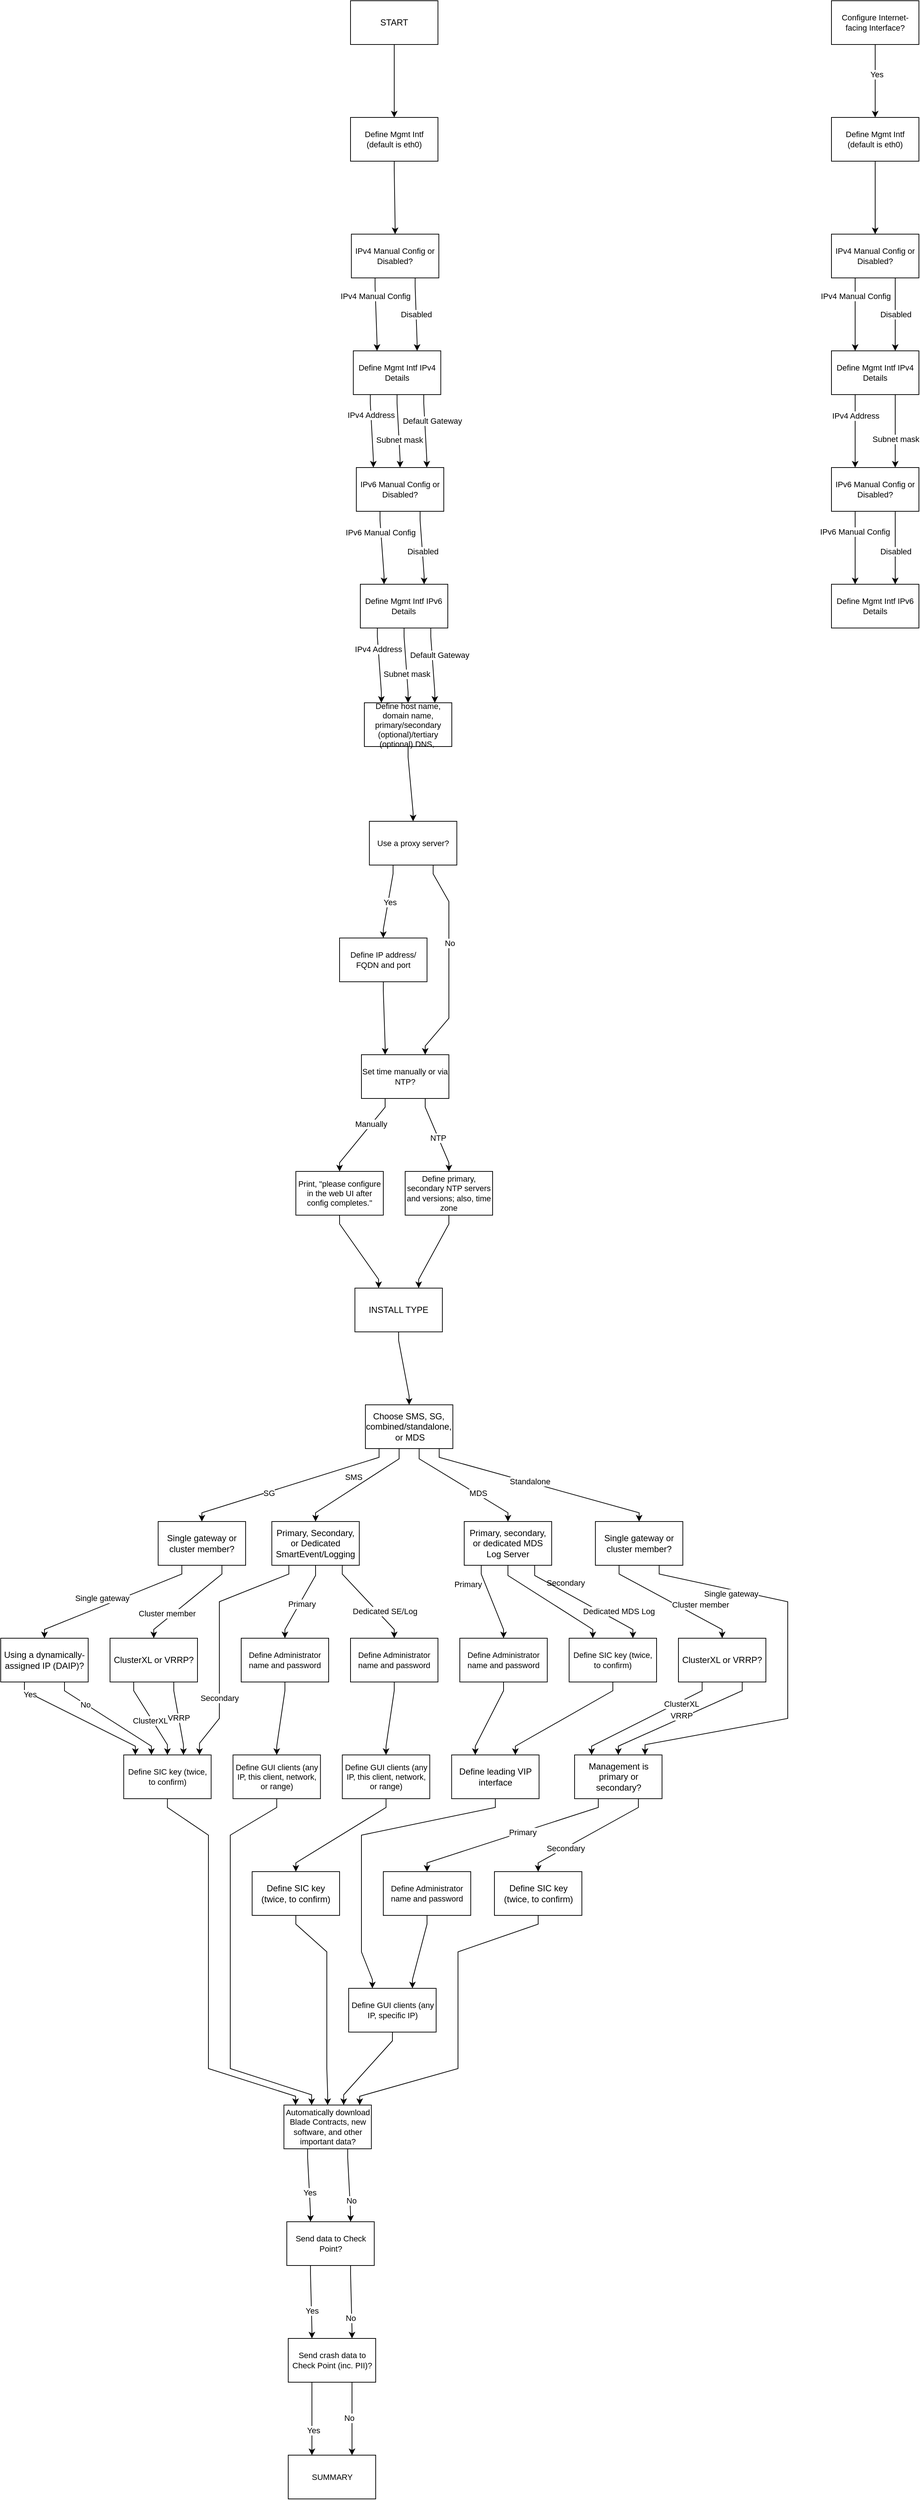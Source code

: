 <mxfile version="20.2.7" type="device"><diagram id="4rkScTgo4w15ULlJdlTE" name="Page-1"><mxGraphModel dx="934" dy="920" grid="1" gridSize="10" guides="1" tooltips="1" connect="1" arrows="1" fold="1" page="0" pageScale="1" pageWidth="850" pageHeight="1100" math="0" shadow="0"><root><mxCell id="0"/><mxCell id="1" parent="0"/><mxCell id="4Ky6DyWh0ycOGfdeMv6c-3" style="edgeStyle=orthogonalEdgeStyle;rounded=0;orthogonalLoop=1;jettySize=auto;html=1;noEdgeStyle=1;orthogonal=1;" edge="1" parent="1" source="4Ky6DyWh0ycOGfdeMv6c-1" target="4Ky6DyWh0ycOGfdeMv6c-2"><mxGeometry relative="1" as="geometry"><Array as="points"><mxPoint x="519.195" y="1997"/><mxPoint x="276.05" y="2073"/></Array></mxGeometry></mxCell><mxCell id="4Ky6DyWh0ycOGfdeMv6c-4" value="SG" style="edgeLabel;html=1;align=center;verticalAlign=middle;resizable=0;points=[];rounded=0;" vertex="1" connectable="0" parent="4Ky6DyWh0ycOGfdeMv6c-3"><mxGeometry x="0.23" y="1" relative="1" as="geometry"><mxPoint as="offset"/></mxGeometry></mxCell><mxCell id="4Ky6DyWh0ycOGfdeMv6c-6" style="edgeStyle=orthogonalEdgeStyle;rounded=0;orthogonalLoop=1;jettySize=auto;html=1;noEdgeStyle=1;orthogonal=1;" edge="1" parent="1" source="4Ky6DyWh0ycOGfdeMv6c-1" target="4Ky6DyWh0ycOGfdeMv6c-5"><mxGeometry relative="1" as="geometry"><Array as="points"><mxPoint x="546.695" y="1999"/><mxPoint x="432.038" y="2073"/></Array></mxGeometry></mxCell><mxCell id="4Ky6DyWh0ycOGfdeMv6c-7" value="SMS" style="edgeLabel;html=1;align=center;verticalAlign=middle;resizable=0;points=[];rounded=0;" vertex="1" connectable="0" parent="4Ky6DyWh0ycOGfdeMv6c-6"><mxGeometry x="0.107" y="-3" relative="1" as="geometry"><mxPoint x="3" y="-14" as="offset"/></mxGeometry></mxCell><mxCell id="4Ky6DyWh0ycOGfdeMv6c-9" style="edgeStyle=orthogonalEdgeStyle;rounded=0;orthogonalLoop=1;jettySize=auto;html=1;noEdgeStyle=1;orthogonal=1;" edge="1" parent="1" source="4Ky6DyWh0ycOGfdeMv6c-1" target="4Ky6DyWh0ycOGfdeMv6c-8"><mxGeometry relative="1" as="geometry"><Array as="points"><mxPoint x="574.195" y="1999"/><mxPoint x="696.05" y="2073"/></Array></mxGeometry></mxCell><mxCell id="4Ky6DyWh0ycOGfdeMv6c-10" value="MDS" style="edgeLabel;html=1;align=center;verticalAlign=middle;resizable=0;points=[];rounded=0;" vertex="1" connectable="0" parent="4Ky6DyWh0ycOGfdeMv6c-9"><mxGeometry x="0.279" y="1" relative="1" as="geometry"><mxPoint y="-1" as="offset"/></mxGeometry></mxCell><mxCell id="4Ky6DyWh0ycOGfdeMv6c-200" value="" style="edgeStyle=orthogonalEdgeStyle;rounded=0;orthogonalLoop=1;jettySize=auto;html=1;fontFamily=Helvetica;fontSize=11;endArrow=classic;endFill=1;startSize=6;endSize=6;noEdgeStyle=1;orthogonal=1;" edge="1" parent="1" source="4Ky6DyWh0ycOGfdeMv6c-1" target="4Ky6DyWh0ycOGfdeMv6c-199"><mxGeometry relative="1" as="geometry"><Array as="points"><mxPoint x="601.695" y="1997"/><mxPoint x="876.05" y="2073"/></Array></mxGeometry></mxCell><mxCell id="4Ky6DyWh0ycOGfdeMv6c-201" value="Standalone" style="edgeLabel;html=1;align=center;verticalAlign=middle;resizable=0;points=[];fontSize=11;fontFamily=Helvetica;" vertex="1" connectable="0" parent="4Ky6DyWh0ycOGfdeMv6c-200"><mxGeometry x="-0.092" y="1" relative="1" as="geometry"><mxPoint as="offset"/></mxGeometry></mxCell><mxCell id="4Ky6DyWh0ycOGfdeMv6c-1" value="Choose SMS, SG, combined/standalone, &amp;nbsp;or MDS" style="rounded=0;whiteSpace=wrap;html=1;" vertex="1" parent="1"><mxGeometry x="500.445" y="1925" width="120" height="60" as="geometry"/></mxCell><mxCell id="4Ky6DyWh0ycOGfdeMv6c-13" value="" style="edgeStyle=orthogonalEdgeStyle;rounded=0;orthogonalLoop=1;jettySize=auto;html=1;orthogonal=1;noEdgeStyle=1;" edge="1" parent="1" source="4Ky6DyWh0ycOGfdeMv6c-2" target="4Ky6DyWh0ycOGfdeMv6c-233"><mxGeometry relative="1" as="geometry"><mxPoint x="30" y="1940" as="targetPoint"/><Array as="points"><mxPoint x="248.55" y="2157"/><mxPoint x="60" y="2233"/></Array></mxGeometry></mxCell><mxCell id="4Ky6DyWh0ycOGfdeMv6c-14" value="Single gateway" style="edgeLabel;html=1;align=center;verticalAlign=middle;resizable=0;points=[];rounded=0;" vertex="1" connectable="0" parent="4Ky6DyWh0ycOGfdeMv6c-13"><mxGeometry x="0.307" y="3" relative="1" as="geometry"><mxPoint x="16" y="-21" as="offset"/></mxGeometry></mxCell><mxCell id="4Ky6DyWh0ycOGfdeMv6c-16" value="" style="edgeStyle=orthogonalEdgeStyle;rounded=0;orthogonalLoop=1;jettySize=auto;html=1;noEdgeStyle=1;orthogonal=1;" edge="1" parent="1" source="4Ky6DyWh0ycOGfdeMv6c-2" target="4Ky6DyWh0ycOGfdeMv6c-15"><mxGeometry relative="1" as="geometry"><Array as="points"><mxPoint x="303.55" y="2157"/><mxPoint x="210" y="2233"/></Array></mxGeometry></mxCell><mxCell id="4Ky6DyWh0ycOGfdeMv6c-17" value="Cluster member" style="edgeLabel;html=1;align=center;verticalAlign=middle;resizable=0;points=[];rounded=0;" vertex="1" connectable="0" parent="4Ky6DyWh0ycOGfdeMv6c-16"><mxGeometry x="0.518" relative="1" as="geometry"><mxPoint y="-8" as="offset"/></mxGeometry></mxCell><mxCell id="4Ky6DyWh0ycOGfdeMv6c-2" value="Single gateway or cluster member?" style="rounded=0;whiteSpace=wrap;html=1;" vertex="1" parent="1"><mxGeometry x="216.05" y="2085" width="120" height="60" as="geometry"/></mxCell><mxCell id="4Ky6DyWh0ycOGfdeMv6c-38" value="" style="edgeStyle=orthogonalEdgeStyle;rounded=0;orthogonalLoop=1;jettySize=auto;html=1;noEdgeStyle=1;orthogonal=1;" edge="1" parent="1" source="4Ky6DyWh0ycOGfdeMv6c-5" target="4Ky6DyWh0ycOGfdeMv6c-82"><mxGeometry relative="1" as="geometry"><mxPoint x="1245.048" y="330" as="targetPoint"/><Array as="points"><mxPoint x="432.038" y="2159"/><mxPoint x="390" y="2233"/></Array></mxGeometry></mxCell><mxCell id="4Ky6DyWh0ycOGfdeMv6c-39" value="Primary" style="edgeLabel;html=1;align=center;verticalAlign=middle;resizable=0;points=[];rounded=0;" vertex="1" connectable="0" parent="4Ky6DyWh0ycOGfdeMv6c-38"><mxGeometry x="0.025" y="2" relative="1" as="geometry"><mxPoint as="offset"/></mxGeometry></mxCell><mxCell id="4Ky6DyWh0ycOGfdeMv6c-41" value="" style="edgeStyle=orthogonalEdgeStyle;rounded=0;orthogonalLoop=1;jettySize=auto;html=1;noEdgeStyle=1;orthogonal=1;" edge="1" parent="1" source="4Ky6DyWh0ycOGfdeMv6c-5" target="4Ky6DyWh0ycOGfdeMv6c-78"><mxGeometry relative="1" as="geometry"><mxPoint x="360" y="2245" as="targetPoint"/><Array as="points"><mxPoint x="395.371" y="2157"/><mxPoint x="300" y="2195"/><mxPoint x="300" y="2355"/><mxPoint x="272.75" y="2389"/></Array></mxGeometry></mxCell><mxCell id="4Ky6DyWh0ycOGfdeMv6c-42" value="Secondary" style="edgeLabel;html=1;align=center;verticalAlign=middle;resizable=0;points=[];rounded=0;" vertex="1" connectable="0" parent="4Ky6DyWh0ycOGfdeMv6c-41"><mxGeometry x="0.539" relative="1" as="geometry"><mxPoint y="-11" as="offset"/></mxGeometry></mxCell><mxCell id="4Ky6DyWh0ycOGfdeMv6c-59" value="" style="edgeStyle=orthogonalEdgeStyle;rounded=0;orthogonalLoop=1;jettySize=auto;html=1;fontSize=11;endArrow=classic;endFill=1;startSize=6;endSize=6;noEdgeStyle=1;orthogonal=1;" edge="1" parent="1" source="4Ky6DyWh0ycOGfdeMv6c-5" target="4Ky6DyWh0ycOGfdeMv6c-238"><mxGeometry relative="1" as="geometry"><mxPoint x="420" y="2245" as="targetPoint"/><Array as="points"><mxPoint x="468.704" y="2157"/><mxPoint x="540" y="2233"/></Array></mxGeometry></mxCell><mxCell id="4Ky6DyWh0ycOGfdeMv6c-60" value="Dedicated SE/Log" style="edgeLabel;html=1;align=center;verticalAlign=middle;resizable=0;points=[];fontSize=11;" vertex="1" connectable="0" parent="4Ky6DyWh0ycOGfdeMv6c-59"><mxGeometry x="0.211" y="1" relative="1" as="geometry"><mxPoint x="13" y="4" as="offset"/></mxGeometry></mxCell><mxCell id="4Ky6DyWh0ycOGfdeMv6c-5" value="Primary, Secondary, or Dedicated SmartEvent/Logging" style="rounded=0;whiteSpace=wrap;html=1;" vertex="1" parent="1"><mxGeometry x="372.038" y="2085" width="120" height="60" as="geometry"/></mxCell><mxCell id="4Ky6DyWh0ycOGfdeMv6c-44" value="" style="edgeStyle=orthogonalEdgeStyle;orthogonalLoop=1;jettySize=auto;html=1;fontSize=12;endArrow=classic;startSize=6;endSize=6;endFill=1;rounded=0;noEdgeStyle=1;orthogonal=1;" edge="1" parent="1" source="4Ky6DyWh0ycOGfdeMv6c-8" target="4Ky6DyWh0ycOGfdeMv6c-197"><mxGeometry relative="1" as="geometry"><mxPoint x="1853.048" y="330" as="targetPoint"/><Array as="points"><mxPoint x="659.383" y="2157"/><mxPoint x="690" y="2233"/></Array></mxGeometry></mxCell><mxCell id="4Ky6DyWh0ycOGfdeMv6c-45" value="&lt;font style=&quot;font-size: 11px;&quot;&gt;Primary&lt;/font&gt;" style="edgeLabel;html=1;align=center;verticalAlign=middle;resizable=0;points=[];fontSize=16;" vertex="1" connectable="0" parent="4Ky6DyWh0ycOGfdeMv6c-44"><mxGeometry x="-0.1" y="-2" relative="1" as="geometry"><mxPoint x="-30" y="-22" as="offset"/></mxGeometry></mxCell><mxCell id="4Ky6DyWh0ycOGfdeMv6c-47" value="" style="edgeStyle=orthogonalEdgeStyle;rounded=0;orthogonalLoop=1;jettySize=auto;html=1;fontSize=11;endArrow=classic;endFill=1;startSize=6;endSize=6;noEdgeStyle=1;orthogonal=1;" edge="1" parent="1" source="4Ky6DyWh0ycOGfdeMv6c-8" target="4Ky6DyWh0ycOGfdeMv6c-195"><mxGeometry relative="1" as="geometry"><mxPoint x="2013" y="330" as="targetPoint"/><Array as="points"><mxPoint x="696.05" y="2159"/><mxPoint x="812.5" y="2233"/></Array></mxGeometry></mxCell><mxCell id="4Ky6DyWh0ycOGfdeMv6c-48" value="Secondary" style="edgeLabel;html=1;align=center;verticalAlign=middle;resizable=0;points=[];fontSize=11;" vertex="1" connectable="0" parent="4Ky6DyWh0ycOGfdeMv6c-47"><mxGeometry x="0.411" y="1" relative="1" as="geometry"><mxPoint x="-8" y="-44" as="offset"/></mxGeometry></mxCell><mxCell id="4Ky6DyWh0ycOGfdeMv6c-70" value="" style="edgeStyle=orthogonalEdgeStyle;rounded=0;orthogonalLoop=1;jettySize=auto;html=1;fontSize=11;endArrow=classic;endFill=1;startSize=6;endSize=6;noEdgeStyle=1;orthogonal=1;" edge="1" parent="1" source="4Ky6DyWh0ycOGfdeMv6c-8" target="4Ky6DyWh0ycOGfdeMv6c-195"><mxGeometry relative="1" as="geometry"><Array as="points"><mxPoint x="732.717" y="2159"/><mxPoint x="867.5" y="2233"/></Array></mxGeometry></mxCell><mxCell id="4Ky6DyWh0ycOGfdeMv6c-71" value="Dedicated MDS Log" style="edgeLabel;html=1;align=center;verticalAlign=middle;resizable=0;points=[];fontSize=11;" vertex="1" connectable="0" parent="4Ky6DyWh0ycOGfdeMv6c-70"><mxGeometry x="0.534" relative="1" as="geometry"><mxPoint x="6" y="-11" as="offset"/></mxGeometry></mxCell><mxCell id="4Ky6DyWh0ycOGfdeMv6c-8" value="Primary, secondary, or dedicated MDS Log Server" style="rounded=0;whiteSpace=wrap;html=1;" vertex="1" parent="1"><mxGeometry x="636.05" y="2085" width="120" height="60" as="geometry"/></mxCell><mxCell id="4Ky6DyWh0ycOGfdeMv6c-30" value="" style="edgeStyle=orthogonalEdgeStyle;rounded=0;orthogonalLoop=1;jettySize=auto;html=1;orthogonal=1;noEdgeStyle=1;" edge="1" parent="1" source="4Ky6DyWh0ycOGfdeMv6c-15" target="4Ky6DyWh0ycOGfdeMv6c-78"><mxGeometry relative="1" as="geometry"><mxPoint x="157.5" y="2405" as="targetPoint"/><Array as="points"><mxPoint x="182.5" y="2317"/><mxPoint x="228.75" y="2391"/></Array></mxGeometry></mxCell><mxCell id="4Ky6DyWh0ycOGfdeMv6c-31" value="ClusterXL" style="edgeLabel;html=1;align=center;verticalAlign=middle;resizable=0;points=[];rounded=0;" vertex="1" connectable="0" parent="4Ky6DyWh0ycOGfdeMv6c-30"><mxGeometry x="0.027" y="-3" relative="1" as="geometry"><mxPoint as="offset"/></mxGeometry></mxCell><mxCell id="4Ky6DyWh0ycOGfdeMv6c-32" style="edgeStyle=orthogonalEdgeStyle;rounded=0;orthogonalLoop=1;jettySize=auto;html=1;orthogonal=1;noEdgeStyle=1;" edge="1" parent="1" source="4Ky6DyWh0ycOGfdeMv6c-15" target="4Ky6DyWh0ycOGfdeMv6c-78"><mxGeometry relative="1" as="geometry"><mxPoint x="212.5" y="2405" as="targetPoint"/><Array as="points"><mxPoint x="237.5" y="2317"/><mxPoint x="250.75" y="2391"/></Array></mxGeometry></mxCell><mxCell id="4Ky6DyWh0ycOGfdeMv6c-36" value="VRRP" style="edgeLabel;html=1;align=center;verticalAlign=middle;resizable=0;points=[];rounded=0;" vertex="1" connectable="0" parent="4Ky6DyWh0ycOGfdeMv6c-32"><mxGeometry x="-0.022" relative="1" as="geometry"><mxPoint as="offset"/></mxGeometry></mxCell><mxCell id="4Ky6DyWh0ycOGfdeMv6c-15" value="ClusterXL or VRRP?" style="whiteSpace=wrap;html=1;rounded=0;" vertex="1" parent="1"><mxGeometry x="150" y="2245" width="120" height="60" as="geometry"/></mxCell><mxCell id="4Ky6DyWh0ycOGfdeMv6c-107" style="edgeStyle=orthogonalEdgeStyle;rounded=0;orthogonalLoop=1;jettySize=auto;html=1;fontFamily=Helvetica;fontSize=11;endArrow=classic;endFill=1;startSize=6;endSize=6;noEdgeStyle=1;orthogonal=1;" edge="1" parent="1" source="4Ky6DyWh0ycOGfdeMv6c-26" target="4Ky6DyWh0ycOGfdeMv6c-106"><mxGeometry relative="1" as="geometry"><Array as="points"><mxPoint x="540" y="72"/><mxPoint x="540" y="148"/></Array></mxGeometry></mxCell><mxCell id="4Ky6DyWh0ycOGfdeMv6c-26" value="START" style="rounded=0;whiteSpace=wrap;html=1;" vertex="1" parent="1"><mxGeometry x="480" width="120" height="60" as="geometry"/></mxCell><mxCell id="4Ky6DyWh0ycOGfdeMv6c-102" style="edgeStyle=orthogonalEdgeStyle;rounded=0;orthogonalLoop=1;jettySize=auto;html=1;fontFamily=Helvetica;fontSize=11;endArrow=classic;endFill=1;startSize=6;endSize=6;noEdgeStyle=1;orthogonal=1;" edge="1" parent="1" source="4Ky6DyWh0ycOGfdeMv6c-78" target="4Ky6DyWh0ycOGfdeMv6c-99"><mxGeometry relative="1" as="geometry"><Array as="points"><mxPoint x="228.75" y="2477"/><mxPoint x="285" y="2515"/><mxPoint x="285" y="2675"/><mxPoint x="285" y="2675"/><mxPoint x="285" y="2835"/><mxPoint x="404.627" y="2873"/></Array></mxGeometry></mxCell><mxCell id="4Ky6DyWh0ycOGfdeMv6c-78" value="Define SIC key (twice, to confirm)" style="rounded=0;whiteSpace=wrap;html=1;fontSize=11;" vertex="1" parent="1"><mxGeometry x="168.75" y="2405" width="120" height="60" as="geometry"/></mxCell><mxCell id="4Ky6DyWh0ycOGfdeMv6c-86" value="" style="edgeStyle=orthogonalEdgeStyle;rounded=0;orthogonalLoop=1;jettySize=auto;html=1;fontSize=11;endArrow=classic;endFill=1;startSize=6;endSize=6;noEdgeStyle=1;orthogonal=1;" edge="1" parent="1" source="4Ky6DyWh0ycOGfdeMv6c-82" target="4Ky6DyWh0ycOGfdeMv6c-85"><mxGeometry relative="1" as="geometry"><Array as="points"><mxPoint x="390" y="2317"/><mxPoint x="378.75" y="2393"/></Array></mxGeometry></mxCell><mxCell id="4Ky6DyWh0ycOGfdeMv6c-82" value="Define Administrator name and password" style="whiteSpace=wrap;html=1;fontSize=11;rounded=0;" vertex="1" parent="1"><mxGeometry x="330" y="2245" width="120" height="60" as="geometry"/></mxCell><mxCell id="4Ky6DyWh0ycOGfdeMv6c-100" style="edgeStyle=orthogonalEdgeStyle;rounded=0;orthogonalLoop=1;jettySize=auto;html=1;fontFamily=Helvetica;fontSize=11;endArrow=classic;endFill=1;startSize=6;endSize=6;noEdgeStyle=1;orthogonal=1;" edge="1" parent="1" source="4Ky6DyWh0ycOGfdeMv6c-85" target="4Ky6DyWh0ycOGfdeMv6c-99"><mxGeometry relative="1" as="geometry"><Array as="points"><mxPoint x="378.75" y="2477"/><mxPoint x="315" y="2515"/><mxPoint x="315" y="2675"/><mxPoint x="315" y="2675"/><mxPoint x="315" y="2835"/><mxPoint x="426.627" y="2871"/></Array></mxGeometry></mxCell><mxCell id="4Ky6DyWh0ycOGfdeMv6c-85" value="Define GUI clients (any IP, this client, network, or range)" style="whiteSpace=wrap;html=1;fontSize=11;rounded=0;" vertex="1" parent="1"><mxGeometry x="318.75" y="2405" width="120" height="60" as="geometry"/></mxCell><mxCell id="4Ky6DyWh0ycOGfdeMv6c-95" style="edgeStyle=orthogonalEdgeStyle;rounded=0;orthogonalLoop=1;jettySize=auto;html=1;fontSize=11;endArrow=classic;endFill=1;startSize=6;endSize=6;noEdgeStyle=1;orthogonal=1;" edge="1" parent="1" source="4Ky6DyWh0ycOGfdeMv6c-87" target="4Ky6DyWh0ycOGfdeMv6c-94"><mxGeometry relative="1" as="geometry"><Array as="points"><mxPoint x="678.75" y="2477"/><mxPoint x="495" y="2515"/><mxPoint x="495" y="2675"/><mxPoint x="510" y="2713"/></Array></mxGeometry></mxCell><mxCell id="4Ky6DyWh0ycOGfdeMv6c-87" value="Define leading VIP interface" style="whiteSpace=wrap;html=1;rounded=0;" vertex="1" parent="1"><mxGeometry x="618.75" y="2405" width="120" height="60" as="geometry"/></mxCell><mxCell id="4Ky6DyWh0ycOGfdeMv6c-103" style="edgeStyle=orthogonalEdgeStyle;rounded=0;orthogonalLoop=1;jettySize=auto;html=1;fontFamily=Helvetica;fontSize=11;endArrow=classic;endFill=1;startSize=6;endSize=6;noEdgeStyle=1;orthogonal=1;" edge="1" parent="1" source="4Ky6DyWh0ycOGfdeMv6c-94" target="4Ky6DyWh0ycOGfdeMv6c-99"><mxGeometry relative="1" as="geometry"><Array as="points"><mxPoint x="537.5" y="2797"/><mxPoint x="470.627" y="2871"/></Array></mxGeometry></mxCell><mxCell id="4Ky6DyWh0ycOGfdeMv6c-94" value="Define GUI clients (any IP, specific IP)" style="whiteSpace=wrap;html=1;fontSize=11;rounded=0;" vertex="1" parent="1"><mxGeometry x="477.5" y="2725" width="120" height="60" as="geometry"/></mxCell><mxCell id="4Ky6DyWh0ycOGfdeMv6c-98" value="" style="edgeStyle=orthogonalEdgeStyle;rounded=0;orthogonalLoop=1;jettySize=auto;html=1;fontSize=11;endArrow=classic;endFill=1;startSize=6;endSize=6;noEdgeStyle=1;orthogonal=1;" edge="1" parent="1" source="4Ky6DyWh0ycOGfdeMv6c-96" target="4Ky6DyWh0ycOGfdeMv6c-97"><mxGeometry relative="1" as="geometry"><Array as="points"><mxPoint x="425.076" y="3117"/><mxPoint x="427.05" y="3193"/></Array></mxGeometry></mxCell><mxCell id="4Ky6DyWh0ycOGfdeMv6c-229" value="Yes" style="edgeLabel;html=1;align=center;verticalAlign=middle;resizable=0;points=[];fontSize=11;fontFamily=Helvetica;" vertex="1" connectable="0" parent="4Ky6DyWh0ycOGfdeMv6c-98"><mxGeometry x="0.226" relative="1" as="geometry"><mxPoint as="offset"/></mxGeometry></mxCell><mxCell id="4Ky6DyWh0ycOGfdeMv6c-227" style="edgeStyle=orthogonalEdgeStyle;rounded=0;orthogonalLoop=1;jettySize=auto;html=1;fontFamily=Helvetica;fontSize=11;endArrow=classic;endFill=1;startSize=6;endSize=6;noEdgeStyle=1;orthogonal=1;" edge="1" parent="1" source="4Ky6DyWh0ycOGfdeMv6c-96" target="4Ky6DyWh0ycOGfdeMv6c-97"><mxGeometry relative="1" as="geometry"><Array as="points"><mxPoint x="480.076" y="3117"/><mxPoint x="482.05" y="3193"/></Array></mxGeometry></mxCell><mxCell id="4Ky6DyWh0ycOGfdeMv6c-228" value="No" style="edgeLabel;html=1;align=center;verticalAlign=middle;resizable=0;points=[];fontSize=11;fontFamily=Helvetica;" vertex="1" connectable="0" parent="4Ky6DyWh0ycOGfdeMv6c-227"><mxGeometry x="0.444" y="-2" relative="1" as="geometry"><mxPoint as="offset"/></mxGeometry></mxCell><mxCell id="4Ky6DyWh0ycOGfdeMv6c-96" value="Send data to Check Point?" style="rounded=0;whiteSpace=wrap;html=1;fontSize=11;" vertex="1" parent="1"><mxGeometry x="392.576" y="3045" width="120" height="60" as="geometry"/></mxCell><mxCell id="4Ky6DyWh0ycOGfdeMv6c-105" value="" style="edgeStyle=orthogonalEdgeStyle;rounded=0;orthogonalLoop=1;jettySize=auto;html=1;fontFamily=Helvetica;fontSize=11;endArrow=classic;endFill=1;startSize=6;endSize=6;noEdgeStyle=1;orthogonal=1;" edge="1" parent="1" source="4Ky6DyWh0ycOGfdeMv6c-97" target="4Ky6DyWh0ycOGfdeMv6c-104"><mxGeometry relative="1" as="geometry"><Array as="points"><mxPoint x="427.05" y="3277"/><mxPoint x="427.05" y="3353"/></Array></mxGeometry></mxCell><mxCell id="4Ky6DyWh0ycOGfdeMv6c-230" value="Yes" style="edgeLabel;html=1;align=center;verticalAlign=middle;resizable=0;points=[];fontSize=11;fontFamily=Helvetica;" vertex="1" connectable="0" parent="4Ky6DyWh0ycOGfdeMv6c-105"><mxGeometry x="0.317" y="2" relative="1" as="geometry"><mxPoint as="offset"/></mxGeometry></mxCell><mxCell id="4Ky6DyWh0ycOGfdeMv6c-231" style="edgeStyle=orthogonalEdgeStyle;rounded=0;orthogonalLoop=1;jettySize=auto;html=1;fontFamily=Helvetica;fontSize=11;endArrow=classic;endFill=1;startSize=6;endSize=6;noEdgeStyle=1;orthogonal=1;" edge="1" parent="1" source="4Ky6DyWh0ycOGfdeMv6c-97" target="4Ky6DyWh0ycOGfdeMv6c-104"><mxGeometry relative="1" as="geometry"><Array as="points"><mxPoint x="482.05" y="3277"/><mxPoint x="482.05" y="3353"/></Array></mxGeometry></mxCell><mxCell id="4Ky6DyWh0ycOGfdeMv6c-232" value="No" style="edgeLabel;html=1;align=center;verticalAlign=middle;resizable=0;points=[];fontSize=11;fontFamily=Helvetica;" vertex="1" connectable="0" parent="4Ky6DyWh0ycOGfdeMv6c-231"><mxGeometry x="-0.026" y="-4" relative="1" as="geometry"><mxPoint as="offset"/></mxGeometry></mxCell><mxCell id="4Ky6DyWh0ycOGfdeMv6c-97" value="Send crash data to Check Point (inc. PII)?" style="rounded=0;whiteSpace=wrap;html=1;fontSize=11;" vertex="1" parent="1"><mxGeometry x="394.55" y="3205" width="120" height="60" as="geometry"/></mxCell><mxCell id="4Ky6DyWh0ycOGfdeMv6c-101" style="edgeStyle=orthogonalEdgeStyle;rounded=0;orthogonalLoop=1;jettySize=auto;html=1;fontFamily=Helvetica;fontSize=11;endArrow=classic;endFill=1;startSize=6;endSize=6;noEdgeStyle=1;orthogonal=1;" edge="1" parent="1" source="4Ky6DyWh0ycOGfdeMv6c-99" target="4Ky6DyWh0ycOGfdeMv6c-96"><mxGeometry relative="1" as="geometry"><Array as="points"><mxPoint x="421.127" y="2957"/><mxPoint x="425.076" y="3033"/></Array></mxGeometry></mxCell><mxCell id="4Ky6DyWh0ycOGfdeMv6c-224" value="Yes" style="edgeLabel;html=1;align=center;verticalAlign=middle;resizable=0;points=[];fontSize=11;fontFamily=Helvetica;" vertex="1" connectable="0" parent="4Ky6DyWh0ycOGfdeMv6c-101"><mxGeometry x="0.184" relative="1" as="geometry"><mxPoint as="offset"/></mxGeometry></mxCell><mxCell id="4Ky6DyWh0ycOGfdeMv6c-225" style="edgeStyle=orthogonalEdgeStyle;rounded=0;orthogonalLoop=1;jettySize=auto;html=1;fontFamily=Helvetica;fontSize=11;endArrow=classic;endFill=1;startSize=6;endSize=6;noEdgeStyle=1;orthogonal=1;" edge="1" parent="1" source="4Ky6DyWh0ycOGfdeMv6c-99" target="4Ky6DyWh0ycOGfdeMv6c-96"><mxGeometry relative="1" as="geometry"><Array as="points"><mxPoint x="476.127" y="2957"/><mxPoint x="480.076" y="3033"/></Array></mxGeometry></mxCell><mxCell id="4Ky6DyWh0ycOGfdeMv6c-226" value="No" style="edgeLabel;html=1;align=center;verticalAlign=middle;resizable=0;points=[];fontSize=11;fontFamily=Helvetica;" vertex="1" connectable="0" parent="4Ky6DyWh0ycOGfdeMv6c-225"><mxGeometry x="0.409" y="2" relative="1" as="geometry"><mxPoint as="offset"/></mxGeometry></mxCell><mxCell id="4Ky6DyWh0ycOGfdeMv6c-99" value="&lt;span style=&quot;orphans: 3; text-align: left; widows: 3;&quot;&gt;&lt;font style=&quot;font-size: 11px;&quot;&gt;Automatically download Blade Contracts, new software, and other important data?&lt;/font&gt;&lt;/span&gt;" style="rounded=0;whiteSpace=wrap;html=1;fontSize=11;" vertex="1" parent="1"><mxGeometry x="388.627" y="2885" width="120" height="60" as="geometry"/></mxCell><mxCell id="4Ky6DyWh0ycOGfdeMv6c-104" value="SUMMARY" style="whiteSpace=wrap;html=1;fontSize=11;rounded=0;" vertex="1" parent="1"><mxGeometry x="394.55" y="3365" width="120" height="60" as="geometry"/></mxCell><mxCell id="4Ky6DyWh0ycOGfdeMv6c-109" value="IPv4 Manual Config" style="edgeStyle=orthogonalEdgeStyle;rounded=0;orthogonalLoop=1;jettySize=auto;html=1;fontFamily=Helvetica;fontSize=11;endArrow=classic;endFill=1;startSize=6;endSize=6;noEdgeStyle=1;orthogonal=1;" edge="1" parent="1" source="4Ky6DyWh0ycOGfdeMv6c-118" target="4Ky6DyWh0ycOGfdeMv6c-108"><mxGeometry x="-0.5" relative="1" as="geometry"><mxPoint x="1330" y="-1130" as="targetPoint"/><Array as="points"><mxPoint x="513.698" y="392"/><mxPoint x="516.363" y="468"/></Array><mxPoint as="offset"/></mxGeometry></mxCell><mxCell id="4Ky6DyWh0ycOGfdeMv6c-110" value="Disabled" style="edgeStyle=orthogonalEdgeStyle;rounded=0;orthogonalLoop=1;jettySize=auto;html=1;fontFamily=Helvetica;fontSize=11;endArrow=classic;endFill=1;startSize=6;endSize=6;noEdgeStyle=1;orthogonal=1;" edge="1" parent="1" source="4Ky6DyWh0ycOGfdeMv6c-118" target="4Ky6DyWh0ycOGfdeMv6c-108"><mxGeometry relative="1" as="geometry"><mxPoint x="1570" y="-1190" as="targetPoint"/><Array as="points"><mxPoint x="568.698" y="392"/><mxPoint x="571.363" y="468"/></Array></mxGeometry></mxCell><mxCell id="4Ky6DyWh0ycOGfdeMv6c-119" style="edgeStyle=orthogonalEdgeStyle;rounded=0;orthogonalLoop=1;jettySize=auto;html=1;fontFamily=Helvetica;fontSize=11;endArrow=classic;endFill=1;startSize=6;endSize=6;noEdgeStyle=1;orthogonal=1;" edge="1" parent="1" source="4Ky6DyWh0ycOGfdeMv6c-106" target="4Ky6DyWh0ycOGfdeMv6c-118"><mxGeometry relative="1" as="geometry"><Array as="points"><mxPoint x="540" y="232"/><mxPoint x="541.198" y="308"/></Array></mxGeometry></mxCell><mxCell id="4Ky6DyWh0ycOGfdeMv6c-106" value="Define Mgmt Intf (default is eth0)" style="rounded=0;whiteSpace=wrap;html=1;fontFamily=Helvetica;fontSize=11;" vertex="1" parent="1"><mxGeometry x="480" y="160" width="120" height="60" as="geometry"/></mxCell><mxCell id="4Ky6DyWh0ycOGfdeMv6c-113" value="IPv4 Address" style="edgeStyle=orthogonalEdgeStyle;rounded=0;orthogonalLoop=1;jettySize=auto;html=1;fontFamily=Helvetica;fontSize=11;endArrow=classic;endFill=1;startSize=6;endSize=6;noEdgeStyle=1;orthogonal=1;" edge="1" parent="1" source="4Ky6DyWh0ycOGfdeMv6c-108" target="4Ky6DyWh0ycOGfdeMv6c-112"><mxGeometry x="-0.429" relative="1" as="geometry"><Array as="points"><mxPoint x="507.196" y="552"/><mxPoint x="511.319" y="628"/></Array><mxPoint as="offset"/></mxGeometry></mxCell><mxCell id="4Ky6DyWh0ycOGfdeMv6c-114" style="edgeStyle=orthogonalEdgeStyle;rounded=0;orthogonalLoop=1;jettySize=auto;html=1;fontFamily=Helvetica;fontSize=11;endArrow=classic;endFill=1;startSize=6;endSize=6;noEdgeStyle=1;orthogonal=1;" edge="1" parent="1" source="4Ky6DyWh0ycOGfdeMv6c-108" target="4Ky6DyWh0ycOGfdeMv6c-112"><mxGeometry relative="1" as="geometry"><Array as="points"><mxPoint x="543.863" y="552"/><mxPoint x="547.986" y="628"/></Array></mxGeometry></mxCell><mxCell id="4Ky6DyWh0ycOGfdeMv6c-115" value="Subnet mask" style="edgeLabel;html=1;align=center;verticalAlign=middle;resizable=0;points=[];fontSize=11;fontFamily=Helvetica;" vertex="1" connectable="0" parent="4Ky6DyWh0ycOGfdeMv6c-114"><mxGeometry x="0.224" relative="1" as="geometry"><mxPoint as="offset"/></mxGeometry></mxCell><mxCell id="4Ky6DyWh0ycOGfdeMv6c-116" style="edgeStyle=orthogonalEdgeStyle;rounded=0;orthogonalLoop=1;jettySize=auto;html=1;fontFamily=Helvetica;fontSize=11;endArrow=classic;endFill=1;startSize=6;endSize=6;noEdgeStyle=1;orthogonal=1;" edge="1" parent="1" source="4Ky6DyWh0ycOGfdeMv6c-108" target="4Ky6DyWh0ycOGfdeMv6c-112"><mxGeometry relative="1" as="geometry"><Array as="points"><mxPoint x="580.53" y="552"/><mxPoint x="584.653" y="628"/></Array></mxGeometry></mxCell><mxCell id="4Ky6DyWh0ycOGfdeMv6c-117" value="Default Gateway" style="edgeLabel;html=1;align=center;verticalAlign=middle;resizable=0;points=[];fontSize=11;fontFamily=Helvetica;" vertex="1" connectable="0" parent="4Ky6DyWh0ycOGfdeMv6c-116"><mxGeometry x="-0.284" y="-1" relative="1" as="geometry"><mxPoint x="11" as="offset"/></mxGeometry></mxCell><mxCell id="4Ky6DyWh0ycOGfdeMv6c-108" value="Define Mgmt Intf IPv4 Details" style="rounded=0;whiteSpace=wrap;html=1;fontFamily=Helvetica;fontSize=11;" vertex="1" parent="1"><mxGeometry x="483.863" y="480" width="120" height="60" as="geometry"/></mxCell><mxCell id="4Ky6DyWh0ycOGfdeMv6c-121" style="edgeStyle=orthogonalEdgeStyle;rounded=0;orthogonalLoop=1;jettySize=auto;html=1;fontFamily=Helvetica;fontSize=11;endArrow=classic;endFill=1;startSize=6;endSize=6;noEdgeStyle=1;orthogonal=1;" edge="1" parent="1" source="4Ky6DyWh0ycOGfdeMv6c-112" target="4Ky6DyWh0ycOGfdeMv6c-120"><mxGeometry relative="1" as="geometry"><Array as="points"><mxPoint x="520.486" y="712"/><mxPoint x="525.995" y="788"/></Array></mxGeometry></mxCell><mxCell id="4Ky6DyWh0ycOGfdeMv6c-124" value="IPv6 Manual Config" style="edgeLabel;html=1;align=center;verticalAlign=middle;resizable=0;points=[];fontSize=11;fontFamily=Helvetica;" vertex="1" connectable="0" parent="4Ky6DyWh0ycOGfdeMv6c-121"><mxGeometry x="-0.435" y="-1" relative="1" as="geometry"><mxPoint as="offset"/></mxGeometry></mxCell><mxCell id="4Ky6DyWh0ycOGfdeMv6c-122" style="edgeStyle=orthogonalEdgeStyle;rounded=0;orthogonalLoop=1;jettySize=auto;html=1;fontFamily=Helvetica;fontSize=11;endArrow=classic;endFill=1;startSize=6;endSize=6;noEdgeStyle=1;orthogonal=1;" edge="1" parent="1" source="4Ky6DyWh0ycOGfdeMv6c-112" target="4Ky6DyWh0ycOGfdeMv6c-120"><mxGeometry relative="1" as="geometry"><Array as="points"><mxPoint x="575.486" y="712"/><mxPoint x="580.995" y="788"/></Array></mxGeometry></mxCell><mxCell id="4Ky6DyWh0ycOGfdeMv6c-123" value="Disabled" style="edgeLabel;html=1;align=center;verticalAlign=middle;resizable=0;points=[];fontSize=11;fontFamily=Helvetica;" vertex="1" connectable="0" parent="4Ky6DyWh0ycOGfdeMv6c-122"><mxGeometry x="0.101" relative="1" as="geometry"><mxPoint as="offset"/></mxGeometry></mxCell><mxCell id="4Ky6DyWh0ycOGfdeMv6c-112" value="IPv6 Manual Config or Disabled?" style="rounded=0;whiteSpace=wrap;html=1;fontFamily=Helvetica;fontSize=11;" vertex="1" parent="1"><mxGeometry x="487.986" y="640" width="120" height="60" as="geometry"/></mxCell><mxCell id="4Ky6DyWh0ycOGfdeMv6c-118" value="IPv4 Manual Config or Disabled?" style="rounded=0;whiteSpace=wrap;html=1;fontFamily=Helvetica;fontSize=11;" vertex="1" parent="1"><mxGeometry x="481.198" y="320" width="120" height="60" as="geometry"/></mxCell><mxCell id="4Ky6DyWh0ycOGfdeMv6c-120" value="Define Mgmt Intf IPv6 Details" style="rounded=0;whiteSpace=wrap;html=1;fontFamily=Helvetica;fontSize=11;" vertex="1" parent="1"><mxGeometry x="493.495" y="800" width="120" height="60" as="geometry"/></mxCell><mxCell id="4Ky6DyWh0ycOGfdeMv6c-157" value="" style="edgeStyle=orthogonalEdgeStyle;rounded=0;orthogonalLoop=1;jettySize=auto;html=1;fontFamily=Helvetica;fontSize=11;endArrow=classic;endFill=1;startSize=6;endSize=6;noEdgeStyle=1;orthogonal=1;" edge="1" parent="1" source="4Ky6DyWh0ycOGfdeMv6c-130" target="4Ky6DyWh0ycOGfdeMv6c-156"><mxGeometry relative="1" as="geometry"><Array as="points"><mxPoint x="559.003" y="1037"/><mxPoint x="565.897" y="1113"/></Array></mxGeometry></mxCell><mxCell id="4Ky6DyWh0ycOGfdeMv6c-130" value="Define host name, domain name, primary/secondary (optional)/tertiary (optional) DNS,&amp;nbsp;" style="whiteSpace=wrap;html=1;fontSize=11;rounded=0;" vertex="1" parent="1"><mxGeometry x="499.003" y="962.5" width="120" height="60" as="geometry"/></mxCell><mxCell id="4Ky6DyWh0ycOGfdeMv6c-150" value="IPv4 Address" style="edgeStyle=orthogonalEdgeStyle;rounded=0;orthogonalLoop=1;jettySize=auto;html=1;fontFamily=Helvetica;fontSize=11;endArrow=classic;endFill=1;startSize=6;endSize=6;noEdgeStyle=1;orthogonal=1;" edge="1" parent="1" source="4Ky6DyWh0ycOGfdeMv6c-120" target="4Ky6DyWh0ycOGfdeMv6c-130"><mxGeometry x="-0.429" relative="1" as="geometry"><mxPoint x="1423.63" y="-730" as="sourcePoint"/><mxPoint x="424.23" y="960" as="targetPoint"/><Array as="points"><mxPoint x="516.828" y="872"/><mxPoint x="522.337" y="948"/></Array><mxPoint as="offset"/></mxGeometry></mxCell><mxCell id="4Ky6DyWh0ycOGfdeMv6c-151" style="edgeStyle=orthogonalEdgeStyle;rounded=0;orthogonalLoop=1;jettySize=auto;html=1;fontFamily=Helvetica;fontSize=11;endArrow=classic;endFill=1;startSize=6;endSize=6;noEdgeStyle=1;orthogonal=1;" edge="1" parent="1" source="4Ky6DyWh0ycOGfdeMv6c-120" target="4Ky6DyWh0ycOGfdeMv6c-130"><mxGeometry relative="1" as="geometry"><mxPoint x="1472.63" y="-730" as="sourcePoint"/><mxPoint x="460.897" y="960" as="targetPoint"/><Array as="points"><mxPoint x="553.495" y="872"/><mxPoint x="559.003" y="948"/></Array></mxGeometry></mxCell><mxCell id="4Ky6DyWh0ycOGfdeMv6c-152" value="Subnet mask" style="edgeLabel;html=1;align=center;verticalAlign=middle;resizable=0;points=[];fontSize=11;fontFamily=Helvetica;" vertex="1" connectable="0" parent="4Ky6DyWh0ycOGfdeMv6c-151"><mxGeometry x="0.224" relative="1" as="geometry"><mxPoint as="offset"/></mxGeometry></mxCell><mxCell id="4Ky6DyWh0ycOGfdeMv6c-153" style="edgeStyle=orthogonalEdgeStyle;rounded=0;orthogonalLoop=1;jettySize=auto;html=1;fontFamily=Helvetica;fontSize=11;endArrow=classic;endFill=1;startSize=6;endSize=6;noEdgeStyle=1;orthogonal=1;" edge="1" parent="1" source="4Ky6DyWh0ycOGfdeMv6c-120" target="4Ky6DyWh0ycOGfdeMv6c-130"><mxGeometry relative="1" as="geometry"><mxPoint x="1513.63" y="-730" as="sourcePoint"/><mxPoint x="497.564" y="960" as="targetPoint"/><Array as="points"><mxPoint x="590.161" y="872"/><mxPoint x="595.67" y="948"/></Array></mxGeometry></mxCell><mxCell id="4Ky6DyWh0ycOGfdeMv6c-154" value="Default Gateway" style="edgeLabel;html=1;align=center;verticalAlign=middle;resizable=0;points=[];fontSize=11;fontFamily=Helvetica;" vertex="1" connectable="0" parent="4Ky6DyWh0ycOGfdeMv6c-153"><mxGeometry x="-0.284" y="-1" relative="1" as="geometry"><mxPoint x="11" as="offset"/></mxGeometry></mxCell><mxCell id="4Ky6DyWh0ycOGfdeMv6c-159" value="" style="edgeStyle=orthogonalEdgeStyle;rounded=0;orthogonalLoop=1;jettySize=auto;html=1;fontFamily=Helvetica;fontSize=11;endArrow=classic;endFill=1;startSize=6;endSize=6;noEdgeStyle=1;orthogonal=1;" edge="1" parent="1" source="4Ky6DyWh0ycOGfdeMv6c-156" target="4Ky6DyWh0ycOGfdeMv6c-158"><mxGeometry relative="1" as="geometry"><Array as="points"><mxPoint x="538.397" y="1197"/><mxPoint x="525" y="1273"/></Array></mxGeometry></mxCell><mxCell id="4Ky6DyWh0ycOGfdeMv6c-162" value="Yes" style="edgeLabel;html=1;align=center;verticalAlign=middle;resizable=0;points=[];fontSize=11;fontFamily=Helvetica;" vertex="1" connectable="0" parent="4Ky6DyWh0ycOGfdeMv6c-159"><mxGeometry x="0.002" y="2" relative="1" as="geometry"><mxPoint as="offset"/></mxGeometry></mxCell><mxCell id="4Ky6DyWh0ycOGfdeMv6c-160" style="edgeStyle=orthogonalEdgeStyle;rounded=0;orthogonalLoop=1;jettySize=auto;html=1;fontFamily=Helvetica;fontSize=11;endArrow=classic;endFill=1;startSize=6;endSize=6;noEdgeStyle=1;orthogonal=1;" edge="1" parent="1" source="4Ky6DyWh0ycOGfdeMv6c-156" target="4Ky6DyWh0ycOGfdeMv6c-186"><mxGeometry relative="1" as="geometry"><Array as="points"><mxPoint x="593.397" y="1197"/><mxPoint x="615" y="1235"/><mxPoint x="615" y="1395"/><mxPoint x="582.5" y="1433"/></Array></mxGeometry></mxCell><mxCell id="4Ky6DyWh0ycOGfdeMv6c-161" value="No" style="edgeLabel;html=1;align=center;verticalAlign=middle;resizable=0;points=[];fontSize=11;fontFamily=Helvetica;" vertex="1" connectable="0" parent="4Ky6DyWh0ycOGfdeMv6c-160"><mxGeometry x="-0.19" y="1" relative="1" as="geometry"><mxPoint as="offset"/></mxGeometry></mxCell><mxCell id="4Ky6DyWh0ycOGfdeMv6c-156" value="Use a proxy server?" style="whiteSpace=wrap;html=1;fontSize=11;rounded=0;" vertex="1" parent="1"><mxGeometry x="505.897" y="1125" width="120" height="60" as="geometry"/></mxCell><mxCell id="4Ky6DyWh0ycOGfdeMv6c-163" style="edgeStyle=orthogonalEdgeStyle;rounded=0;orthogonalLoop=1;jettySize=auto;html=1;fontFamily=Helvetica;fontSize=11;endArrow=classic;endFill=1;startSize=6;endSize=6;noEdgeStyle=1;orthogonal=1;" edge="1" parent="1" source="4Ky6DyWh0ycOGfdeMv6c-158" target="4Ky6DyWh0ycOGfdeMv6c-186"><mxGeometry relative="1" as="geometry"><Array as="points"><mxPoint x="525" y="1357"/><mxPoint x="527.5" y="1433"/></Array></mxGeometry></mxCell><mxCell id="4Ky6DyWh0ycOGfdeMv6c-158" value="Define IP address/ FQDN and port" style="whiteSpace=wrap;html=1;fontSize=11;rounded=0;" vertex="1" parent="1"><mxGeometry x="465" y="1285" width="120" height="60" as="geometry"/></mxCell><mxCell id="4Ky6DyWh0ycOGfdeMv6c-165" style="edgeStyle=orthogonalEdgeStyle;rounded=0;orthogonalLoop=1;jettySize=auto;html=1;fontFamily=Helvetica;fontSize=11;endArrow=classic;endFill=1;startSize=6;endSize=6;noEdgeStyle=1;orthogonal=1;" edge="1" parent="1" source="4Ky6DyWh0ycOGfdeMv6c-164" target="4Ky6DyWh0ycOGfdeMv6c-1"><mxGeometry relative="1" as="geometry"><Array as="points"><mxPoint x="546.05" y="1837"/><mxPoint x="560.445" y="1913"/></Array></mxGeometry></mxCell><mxCell id="4Ky6DyWh0ycOGfdeMv6c-164" value="INSTALL TYPE" style="rounded=0;whiteSpace=wrap;html=1;" vertex="1" parent="1"><mxGeometry x="486.05" y="1765" width="120" height="60" as="geometry"/></mxCell><mxCell id="4Ky6DyWh0ycOGfdeMv6c-166" value="" style="edgeStyle=orthogonalEdgeStyle;rounded=0;orthogonalLoop=1;jettySize=auto;html=1;fontFamily=Helvetica;fontSize=11;endArrow=classic;endFill=1;startSize=6;endSize=6;noEdgeStyle=1;orthogonal=1;" edge="1" parent="1" source="4Ky6DyWh0ycOGfdeMv6c-169" target="4Ky6DyWh0ycOGfdeMv6c-173"><mxGeometry relative="1" as="geometry"><mxPoint x="769" y="150" as="targetPoint"/><Array as="points"><mxPoint x="1200" y="72"/><mxPoint x="1200" y="148"/></Array></mxGeometry></mxCell><mxCell id="4Ky6DyWh0ycOGfdeMv6c-167" value="Yes" style="edgeLabel;html=1;align=center;verticalAlign=middle;resizable=0;points=[];fontSize=11;fontFamily=Helvetica;" vertex="1" connectable="0" parent="4Ky6DyWh0ycOGfdeMv6c-166"><mxGeometry x="-0.188" y="2" relative="1" as="geometry"><mxPoint as="offset"/></mxGeometry></mxCell><mxCell id="4Ky6DyWh0ycOGfdeMv6c-169" value="Configure Internet-facing Interface?" style="whiteSpace=wrap;html=1;fontSize=11;rounded=0;" vertex="1" parent="1"><mxGeometry x="1140" width="120" height="60" as="geometry"/></mxCell><mxCell id="4Ky6DyWh0ycOGfdeMv6c-170" value="IPv4 Manual Config" style="edgeStyle=orthogonalEdgeStyle;rounded=0;orthogonalLoop=1;jettySize=auto;html=1;fontFamily=Helvetica;fontSize=11;endArrow=classic;endFill=1;startSize=6;endSize=6;noEdgeStyle=1;orthogonal=1;" edge="1" parent="1" source="4Ky6DyWh0ycOGfdeMv6c-183" target="4Ky6DyWh0ycOGfdeMv6c-177"><mxGeometry x="-0.5" relative="1" as="geometry"><mxPoint x="610" y="-530" as="targetPoint"/><Array as="points"><mxPoint x="1172.5" y="392"/><mxPoint x="1172.5" y="468"/></Array><mxPoint as="offset"/></mxGeometry></mxCell><mxCell id="4Ky6DyWh0ycOGfdeMv6c-171" value="Disabled" style="edgeStyle=orthogonalEdgeStyle;rounded=0;orthogonalLoop=1;jettySize=auto;html=1;fontFamily=Helvetica;fontSize=11;endArrow=classic;endFill=1;startSize=6;endSize=6;noEdgeStyle=1;orthogonal=1;" edge="1" parent="1" source="4Ky6DyWh0ycOGfdeMv6c-183" target="4Ky6DyWh0ycOGfdeMv6c-177"><mxGeometry relative="1" as="geometry"><mxPoint x="850" y="-590" as="targetPoint"/><Array as="points"><mxPoint x="1227.5" y="392"/><mxPoint x="1227.5" y="468"/></Array></mxGeometry></mxCell><mxCell id="4Ky6DyWh0ycOGfdeMv6c-172" style="edgeStyle=orthogonalEdgeStyle;rounded=0;orthogonalLoop=1;jettySize=auto;html=1;fontFamily=Helvetica;fontSize=11;endArrow=classic;endFill=1;startSize=6;endSize=6;noEdgeStyle=1;orthogonal=1;" edge="1" parent="1" source="4Ky6DyWh0ycOGfdeMv6c-173" target="4Ky6DyWh0ycOGfdeMv6c-183"><mxGeometry relative="1" as="geometry"><Array as="points"><mxPoint x="1200" y="232"/><mxPoint x="1200" y="308"/></Array></mxGeometry></mxCell><mxCell id="4Ky6DyWh0ycOGfdeMv6c-173" value="Define Mgmt Intf (default is eth0)" style="rounded=0;whiteSpace=wrap;html=1;fontFamily=Helvetica;fontSize=11;" vertex="1" parent="1"><mxGeometry x="1140" y="160" width="120" height="60" as="geometry"/></mxCell><mxCell id="4Ky6DyWh0ycOGfdeMv6c-174" value="IPv4 Address" style="edgeStyle=orthogonalEdgeStyle;rounded=0;orthogonalLoop=1;jettySize=auto;html=1;fontFamily=Helvetica;fontSize=11;endArrow=classic;endFill=1;startSize=6;endSize=6;noEdgeStyle=1;orthogonal=1;" edge="1" parent="1" source="4Ky6DyWh0ycOGfdeMv6c-177" target="4Ky6DyWh0ycOGfdeMv6c-182"><mxGeometry x="-0.429" relative="1" as="geometry"><Array as="points"><mxPoint x="1172.5" y="552"/><mxPoint x="1172.5" y="628"/></Array><mxPoint as="offset"/></mxGeometry></mxCell><mxCell id="4Ky6DyWh0ycOGfdeMv6c-175" style="edgeStyle=orthogonalEdgeStyle;rounded=0;orthogonalLoop=1;jettySize=auto;html=1;fontFamily=Helvetica;fontSize=11;endArrow=classic;endFill=1;startSize=6;endSize=6;noEdgeStyle=1;orthogonal=1;" edge="1" parent="1" source="4Ky6DyWh0ycOGfdeMv6c-177" target="4Ky6DyWh0ycOGfdeMv6c-182"><mxGeometry relative="1" as="geometry"><Array as="points"><mxPoint x="1227.5" y="552"/><mxPoint x="1227.5" y="628"/></Array></mxGeometry></mxCell><mxCell id="4Ky6DyWh0ycOGfdeMv6c-176" value="Subnet mask" style="edgeLabel;html=1;align=center;verticalAlign=middle;resizable=0;points=[];fontSize=11;fontFamily=Helvetica;" vertex="1" connectable="0" parent="4Ky6DyWh0ycOGfdeMv6c-175"><mxGeometry x="0.224" relative="1" as="geometry"><mxPoint as="offset"/></mxGeometry></mxCell><mxCell id="4Ky6DyWh0ycOGfdeMv6c-177" value="Define Mgmt Intf IPv4 Details" style="rounded=0;whiteSpace=wrap;html=1;fontFamily=Helvetica;fontSize=11;" vertex="1" parent="1"><mxGeometry x="1140" y="480" width="120" height="60" as="geometry"/></mxCell><mxCell id="4Ky6DyWh0ycOGfdeMv6c-178" style="edgeStyle=orthogonalEdgeStyle;rounded=0;orthogonalLoop=1;jettySize=auto;html=1;fontFamily=Helvetica;fontSize=11;endArrow=classic;endFill=1;startSize=6;endSize=6;noEdgeStyle=1;orthogonal=1;" edge="1" parent="1" source="4Ky6DyWh0ycOGfdeMv6c-182" target="4Ky6DyWh0ycOGfdeMv6c-184"><mxGeometry relative="1" as="geometry"><Array as="points"><mxPoint x="1172.5" y="712"/><mxPoint x="1172.5" y="788"/></Array></mxGeometry></mxCell><mxCell id="4Ky6DyWh0ycOGfdeMv6c-179" value="IPv6 Manual Config" style="edgeLabel;html=1;align=center;verticalAlign=middle;resizable=0;points=[];fontSize=11;fontFamily=Helvetica;" vertex="1" connectable="0" parent="4Ky6DyWh0ycOGfdeMv6c-178"><mxGeometry x="-0.435" y="-1" relative="1" as="geometry"><mxPoint as="offset"/></mxGeometry></mxCell><mxCell id="4Ky6DyWh0ycOGfdeMv6c-180" style="edgeStyle=orthogonalEdgeStyle;rounded=0;orthogonalLoop=1;jettySize=auto;html=1;fontFamily=Helvetica;fontSize=11;endArrow=classic;endFill=1;startSize=6;endSize=6;noEdgeStyle=1;orthogonal=1;" edge="1" parent="1" source="4Ky6DyWh0ycOGfdeMv6c-182" target="4Ky6DyWh0ycOGfdeMv6c-184"><mxGeometry relative="1" as="geometry"><Array as="points"><mxPoint x="1227.5" y="712"/><mxPoint x="1227.5" y="788"/></Array></mxGeometry></mxCell><mxCell id="4Ky6DyWh0ycOGfdeMv6c-181" value="Disabled" style="edgeLabel;html=1;align=center;verticalAlign=middle;resizable=0;points=[];fontSize=11;fontFamily=Helvetica;" vertex="1" connectable="0" parent="4Ky6DyWh0ycOGfdeMv6c-180"><mxGeometry x="0.101" relative="1" as="geometry"><mxPoint as="offset"/></mxGeometry></mxCell><mxCell id="4Ky6DyWh0ycOGfdeMv6c-182" value="IPv6 Manual Config or Disabled?" style="rounded=0;whiteSpace=wrap;html=1;fontFamily=Helvetica;fontSize=11;" vertex="1" parent="1"><mxGeometry x="1140" y="640" width="120" height="60" as="geometry"/></mxCell><mxCell id="4Ky6DyWh0ycOGfdeMv6c-183" value="IPv4 Manual Config or Disabled?" style="rounded=0;whiteSpace=wrap;html=1;fontFamily=Helvetica;fontSize=11;" vertex="1" parent="1"><mxGeometry x="1140" y="320" width="120" height="60" as="geometry"/></mxCell><mxCell id="4Ky6DyWh0ycOGfdeMv6c-184" value="Define Mgmt Intf IPv6 Details" style="rounded=0;whiteSpace=wrap;html=1;fontFamily=Helvetica;fontSize=11;" vertex="1" parent="1"><mxGeometry x="1140" y="800" width="120" height="60" as="geometry"/></mxCell><mxCell id="4Ky6DyWh0ycOGfdeMv6c-188" value="" style="edgeStyle=orthogonalEdgeStyle;rounded=0;orthogonalLoop=1;jettySize=auto;html=1;fontFamily=Helvetica;fontSize=11;endArrow=classic;endFill=1;startSize=6;endSize=6;noEdgeStyle=1;orthogonal=1;" edge="1" parent="1" source="4Ky6DyWh0ycOGfdeMv6c-186" target="4Ky6DyWh0ycOGfdeMv6c-187"><mxGeometry relative="1" as="geometry"><Array as="points"><mxPoint x="527.5" y="1517"/><mxPoint x="465" y="1593"/></Array></mxGeometry></mxCell><mxCell id="4Ky6DyWh0ycOGfdeMv6c-189" value="Manually" style="edgeLabel;html=1;align=center;verticalAlign=middle;resizable=0;points=[];fontSize=11;fontFamily=Helvetica;" vertex="1" connectable="0" parent="4Ky6DyWh0ycOGfdeMv6c-188"><mxGeometry x="-0.305" y="-1" relative="1" as="geometry"><mxPoint as="offset"/></mxGeometry></mxCell><mxCell id="4Ky6DyWh0ycOGfdeMv6c-192" value="" style="edgeStyle=orthogonalEdgeStyle;rounded=0;orthogonalLoop=1;jettySize=auto;html=1;fontFamily=Helvetica;fontSize=11;endArrow=classic;endFill=1;startSize=6;endSize=6;noEdgeStyle=1;orthogonal=1;" edge="1" parent="1" source="4Ky6DyWh0ycOGfdeMv6c-186" target="4Ky6DyWh0ycOGfdeMv6c-191"><mxGeometry relative="1" as="geometry"><Array as="points"><mxPoint x="582.5" y="1517"/><mxPoint x="615" y="1593"/></Array></mxGeometry></mxCell><mxCell id="4Ky6DyWh0ycOGfdeMv6c-193" value="NTP" style="edgeLabel;html=1;align=center;verticalAlign=middle;resizable=0;points=[];fontSize=11;fontFamily=Helvetica;" vertex="1" connectable="0" parent="4Ky6DyWh0ycOGfdeMv6c-192"><mxGeometry x="0.071" relative="1" as="geometry"><mxPoint as="offset"/></mxGeometry></mxCell><mxCell id="4Ky6DyWh0ycOGfdeMv6c-186" value="Set time manually or via NTP?" style="rounded=0;whiteSpace=wrap;html=1;fontFamily=Helvetica;fontSize=11;" vertex="1" parent="1"><mxGeometry x="495" y="1445" width="120" height="60" as="geometry"/></mxCell><mxCell id="4Ky6DyWh0ycOGfdeMv6c-190" style="edgeStyle=orthogonalEdgeStyle;rounded=0;orthogonalLoop=1;jettySize=auto;html=1;fontFamily=Helvetica;fontSize=11;endArrow=classic;endFill=1;startSize=6;endSize=6;noEdgeStyle=1;orthogonal=1;" edge="1" parent="1" source="4Ky6DyWh0ycOGfdeMv6c-187" target="4Ky6DyWh0ycOGfdeMv6c-164"><mxGeometry relative="1" as="geometry"><Array as="points"><mxPoint x="465" y="1677"/><mxPoint x="518.55" y="1753"/></Array></mxGeometry></mxCell><mxCell id="4Ky6DyWh0ycOGfdeMv6c-187" value="Print, &quot;please configure in the web UI after config completes.&quot;" style="whiteSpace=wrap;html=1;fontSize=11;rounded=0;" vertex="1" parent="1"><mxGeometry x="405" y="1605" width="120" height="60" as="geometry"/></mxCell><mxCell id="4Ky6DyWh0ycOGfdeMv6c-194" style="edgeStyle=orthogonalEdgeStyle;rounded=0;orthogonalLoop=1;jettySize=auto;html=1;fontFamily=Helvetica;fontSize=11;endArrow=classic;endFill=1;startSize=6;endSize=6;noEdgeStyle=1;orthogonal=1;" edge="1" parent="1" source="4Ky6DyWh0ycOGfdeMv6c-191" target="4Ky6DyWh0ycOGfdeMv6c-164"><mxGeometry relative="1" as="geometry"><Array as="points"><mxPoint x="615" y="1677"/><mxPoint x="573.55" y="1753"/></Array></mxGeometry></mxCell><mxCell id="4Ky6DyWh0ycOGfdeMv6c-191" value="Define primary, secondary NTP servers and versions; also, time zone" style="whiteSpace=wrap;html=1;fontSize=11;rounded=0;" vertex="1" parent="1"><mxGeometry x="555" y="1605" width="120" height="60" as="geometry"/></mxCell><mxCell id="4Ky6DyWh0ycOGfdeMv6c-196" style="edgeStyle=orthogonalEdgeStyle;rounded=0;orthogonalLoop=1;jettySize=auto;html=1;fontFamily=Helvetica;fontSize=11;endArrow=classic;endFill=1;startSize=6;endSize=6;noEdgeStyle=1;orthogonal=1;" edge="1" parent="1" source="4Ky6DyWh0ycOGfdeMv6c-195" target="4Ky6DyWh0ycOGfdeMv6c-87"><mxGeometry relative="1" as="geometry"><Array as="points"><mxPoint x="840" y="2317"/><mxPoint x="706.25" y="2393"/></Array></mxGeometry></mxCell><mxCell id="4Ky6DyWh0ycOGfdeMv6c-195" value="Define SIC key (twice, to confirm)" style="rounded=0;whiteSpace=wrap;html=1;fontFamily=Helvetica;fontSize=11;" vertex="1" parent="1"><mxGeometry x="780" y="2245" width="120" height="60" as="geometry"/></mxCell><mxCell id="4Ky6DyWh0ycOGfdeMv6c-198" style="edgeStyle=orthogonalEdgeStyle;rounded=0;orthogonalLoop=1;jettySize=auto;html=1;fontFamily=Helvetica;fontSize=11;endArrow=classic;endFill=1;startSize=6;endSize=6;noEdgeStyle=1;orthogonal=1;" edge="1" parent="1" source="4Ky6DyWh0ycOGfdeMv6c-197" target="4Ky6DyWh0ycOGfdeMv6c-87"><mxGeometry relative="1" as="geometry"><Array as="points"><mxPoint x="690" y="2317"/><mxPoint x="651.25" y="2393"/></Array></mxGeometry></mxCell><mxCell id="4Ky6DyWh0ycOGfdeMv6c-197" value="Define Administrator name and password" style="rounded=0;whiteSpace=wrap;html=1;fontFamily=Helvetica;fontSize=11;" vertex="1" parent="1"><mxGeometry x="630" y="2245" width="120" height="60" as="geometry"/></mxCell><mxCell id="4Ky6DyWh0ycOGfdeMv6c-204" value="" style="edgeStyle=orthogonalEdgeStyle;rounded=0;orthogonalLoop=1;jettySize=auto;html=1;fontFamily=Helvetica;fontSize=11;endArrow=classic;endFill=1;startSize=6;endSize=6;noEdgeStyle=1;orthogonal=1;" edge="1" parent="1" source="4Ky6DyWh0ycOGfdeMv6c-199" target="4Ky6DyWh0ycOGfdeMv6c-203"><mxGeometry relative="1" as="geometry"><Array as="points"><mxPoint x="848.55" y="2157"/><mxPoint x="990" y="2233"/></Array></mxGeometry></mxCell><mxCell id="4Ky6DyWh0ycOGfdeMv6c-205" value="Cluster member" style="edgeLabel;html=1;align=center;verticalAlign=middle;resizable=0;points=[];fontSize=11;fontFamily=Helvetica;" vertex="1" connectable="0" parent="4Ky6DyWh0ycOGfdeMv6c-204"><mxGeometry x="-0.245" relative="1" as="geometry"><mxPoint x="61" y="15" as="offset"/></mxGeometry></mxCell><mxCell id="4Ky6DyWh0ycOGfdeMv6c-207" value="" style="edgeStyle=orthogonalEdgeStyle;rounded=0;orthogonalLoop=1;jettySize=auto;html=1;fontFamily=Helvetica;fontSize=11;endArrow=classic;endFill=1;startSize=6;endSize=6;noEdgeStyle=1;orthogonal=1;" edge="1" parent="1" source="4Ky6DyWh0ycOGfdeMv6c-199" target="4Ky6DyWh0ycOGfdeMv6c-206"><mxGeometry relative="1" as="geometry"><Array as="points"><mxPoint x="903.55" y="2157"/><mxPoint x="1080" y="2195"/><mxPoint x="1080" y="2355"/><mxPoint x="884.167" y="2391"/></Array></mxGeometry></mxCell><mxCell id="4Ky6DyWh0ycOGfdeMv6c-208" value="Single gateway" style="edgeLabel;html=1;align=center;verticalAlign=middle;resizable=0;points=[];fontSize=11;fontFamily=Helvetica;" vertex="1" connectable="0" parent="4Ky6DyWh0ycOGfdeMv6c-207"><mxGeometry x="-0.395" y="2" relative="1" as="geometry"><mxPoint x="-58" y="-5" as="offset"/></mxGeometry></mxCell><mxCell id="4Ky6DyWh0ycOGfdeMv6c-199" value="Single gateway or cluster member?" style="whiteSpace=wrap;html=1;rounded=0;" vertex="1" parent="1"><mxGeometry x="816.05" y="2085" width="120" height="60" as="geometry"/></mxCell><mxCell id="4Ky6DyWh0ycOGfdeMv6c-209" style="edgeStyle=orthogonalEdgeStyle;rounded=0;orthogonalLoop=1;jettySize=auto;html=1;fontFamily=Helvetica;fontSize=11;endArrow=classic;endFill=1;startSize=6;endSize=6;noEdgeStyle=1;orthogonal=1;" edge="1" parent="1" source="4Ky6DyWh0ycOGfdeMv6c-203" target="4Ky6DyWh0ycOGfdeMv6c-206"><mxGeometry relative="1" as="geometry"><mxPoint x="1170" y="2410" as="targetPoint"/><Array as="points"><mxPoint x="962.5" y="2317"/><mxPoint x="810.833" y="2393"/></Array></mxGeometry></mxCell><mxCell id="4Ky6DyWh0ycOGfdeMv6c-221" value="ClusterXL" style="edgeLabel;html=1;align=center;verticalAlign=middle;resizable=0;points=[];fontSize=11;fontFamily=Helvetica;" vertex="1" connectable="0" parent="4Ky6DyWh0ycOGfdeMv6c-209"><mxGeometry x="-0.53" y="3" relative="1" as="geometry"><mxPoint as="offset"/></mxGeometry></mxCell><mxCell id="4Ky6DyWh0ycOGfdeMv6c-222" style="edgeStyle=orthogonalEdgeStyle;rounded=0;orthogonalLoop=1;jettySize=auto;html=1;fontFamily=Helvetica;fontSize=11;endArrow=classic;endFill=1;startSize=6;endSize=6;noEdgeStyle=1;orthogonal=1;" edge="1" parent="1" source="4Ky6DyWh0ycOGfdeMv6c-203" target="4Ky6DyWh0ycOGfdeMv6c-206"><mxGeometry relative="1" as="geometry"><mxPoint x="1330" y="2340" as="targetPoint"/><Array as="points"><mxPoint x="1017.5" y="2317"/><mxPoint x="847.5" y="2393"/></Array></mxGeometry></mxCell><mxCell id="4Ky6DyWh0ycOGfdeMv6c-223" value="VRRP" style="edgeLabel;html=1;align=center;verticalAlign=middle;resizable=0;points=[];fontSize=11;fontFamily=Helvetica;" vertex="1" connectable="0" parent="4Ky6DyWh0ycOGfdeMv6c-222"><mxGeometry x="-0.028" y="-3" relative="1" as="geometry"><mxPoint as="offset"/></mxGeometry></mxCell><mxCell id="4Ky6DyWh0ycOGfdeMv6c-203" value="ClusterXL or VRRP?" style="whiteSpace=wrap;html=1;rounded=0;" vertex="1" parent="1"><mxGeometry x="930" y="2245" width="120" height="60" as="geometry"/></mxCell><mxCell id="4Ky6DyWh0ycOGfdeMv6c-214" value="" style="edgeStyle=orthogonalEdgeStyle;rounded=0;orthogonalLoop=1;jettySize=auto;html=1;fontFamily=Helvetica;fontSize=11;endArrow=classic;endFill=1;startSize=6;endSize=6;noEdgeStyle=1;orthogonal=1;" edge="1" parent="1" source="4Ky6DyWh0ycOGfdeMv6c-206" target="4Ky6DyWh0ycOGfdeMv6c-210"><mxGeometry relative="1" as="geometry"><mxPoint x="1057.895" y="2360" as="targetPoint"/><Array as="points"><mxPoint x="820" y="2477"/><mxPoint x="585" y="2553"/></Array></mxGeometry></mxCell><mxCell id="4Ky6DyWh0ycOGfdeMv6c-215" value="Primary" style="edgeLabel;html=1;align=center;verticalAlign=middle;resizable=0;points=[];fontSize=11;fontFamily=Helvetica;" vertex="1" connectable="0" parent="4Ky6DyWh0ycOGfdeMv6c-214"><mxGeometry x="-0.099" relative="1" as="geometry"><mxPoint as="offset"/></mxGeometry></mxCell><mxCell id="4Ky6DyWh0ycOGfdeMv6c-218" value="" style="edgeStyle=orthogonalEdgeStyle;rounded=0;orthogonalLoop=1;jettySize=auto;html=1;fontFamily=Helvetica;fontSize=11;endArrow=classic;endFill=1;startSize=6;endSize=6;noEdgeStyle=1;orthogonal=1;" edge="1" parent="1" source="4Ky6DyWh0ycOGfdeMv6c-206" target="4Ky6DyWh0ycOGfdeMv6c-217"><mxGeometry relative="1" as="geometry"><Array as="points"><mxPoint x="875" y="2477"/><mxPoint x="737.5" y="2553"/></Array></mxGeometry></mxCell><mxCell id="4Ky6DyWh0ycOGfdeMv6c-219" value="Secondary" style="edgeLabel;html=1;align=center;verticalAlign=middle;resizable=0;points=[];fontSize=11;fontFamily=Helvetica;" vertex="1" connectable="0" parent="4Ky6DyWh0ycOGfdeMv6c-218"><mxGeometry x="0.401" relative="1" as="geometry"><mxPoint as="offset"/></mxGeometry></mxCell><mxCell id="4Ky6DyWh0ycOGfdeMv6c-206" value="Management is primary or secondary?" style="whiteSpace=wrap;html=1;rounded=0;" vertex="1" parent="1"><mxGeometry x="787.5" y="2405" width="120" height="60" as="geometry"/></mxCell><mxCell id="4Ky6DyWh0ycOGfdeMv6c-216" style="edgeStyle=orthogonalEdgeStyle;rounded=0;orthogonalLoop=1;jettySize=auto;html=1;fontFamily=Helvetica;fontSize=11;endArrow=classic;endFill=1;startSize=6;endSize=6;noEdgeStyle=1;orthogonal=1;" edge="1" parent="1" source="4Ky6DyWh0ycOGfdeMv6c-210" target="4Ky6DyWh0ycOGfdeMv6c-94"><mxGeometry relative="1" as="geometry"><Array as="points"><mxPoint x="585" y="2637"/><mxPoint x="565" y="2713"/></Array></mxGeometry></mxCell><mxCell id="4Ky6DyWh0ycOGfdeMv6c-210" value="Define Administrator name and password" style="rounded=0;whiteSpace=wrap;html=1;fontFamily=Helvetica;fontSize=11;" vertex="1" parent="1"><mxGeometry x="525" y="2565" width="120" height="60" as="geometry"/></mxCell><mxCell id="4Ky6DyWh0ycOGfdeMv6c-220" style="edgeStyle=orthogonalEdgeStyle;rounded=0;orthogonalLoop=1;jettySize=auto;html=1;fontFamily=Helvetica;fontSize=11;endArrow=classic;endFill=1;startSize=6;endSize=6;noEdgeStyle=1;orthogonal=1;" edge="1" parent="1" source="4Ky6DyWh0ycOGfdeMv6c-217" target="4Ky6DyWh0ycOGfdeMv6c-99"><mxGeometry relative="1" as="geometry"><Array as="points"><mxPoint x="737.5" y="2637"/><mxPoint x="627.5" y="2675"/><mxPoint x="627.5" y="2835"/><mxPoint x="492.627" y="2873"/></Array></mxGeometry></mxCell><mxCell id="4Ky6DyWh0ycOGfdeMv6c-217" value="Define SIC key (twice, to confirm)" style="whiteSpace=wrap;html=1;rounded=0;" vertex="1" parent="1"><mxGeometry x="677.5" y="2565" width="120" height="60" as="geometry"/></mxCell><mxCell id="4Ky6DyWh0ycOGfdeMv6c-234" style="edgeStyle=orthogonalEdgeStyle;rounded=0;orthogonalLoop=1;jettySize=auto;html=1;fontFamily=Helvetica;fontSize=11;endArrow=classic;endFill=1;startSize=6;endSize=6;noEdgeStyle=1;orthogonal=1;" edge="1" parent="1" source="4Ky6DyWh0ycOGfdeMv6c-233" target="4Ky6DyWh0ycOGfdeMv6c-78"><mxGeometry relative="1" as="geometry"><mxPoint x="105.053" y="2405" as="targetPoint"/><Array as="points"><mxPoint x="32.5" y="2317"/><mxPoint x="184.75" y="2393"/></Array></mxGeometry></mxCell><mxCell id="4Ky6DyWh0ycOGfdeMv6c-235" value="Yes" style="edgeLabel;html=1;align=center;verticalAlign=middle;resizable=0;points=[];fontSize=11;fontFamily=Helvetica;" vertex="1" connectable="0" parent="4Ky6DyWh0ycOGfdeMv6c-234"><mxGeometry x="-0.785" y="-1" relative="1" as="geometry"><mxPoint as="offset"/></mxGeometry></mxCell><mxCell id="4Ky6DyWh0ycOGfdeMv6c-236" style="edgeStyle=orthogonalEdgeStyle;rounded=0;orthogonalLoop=1;jettySize=auto;html=1;fontFamily=Helvetica;fontSize=11;endArrow=classic;endFill=1;startSize=6;endSize=6;noEdgeStyle=1;orthogonal=1;" edge="1" parent="1" source="4Ky6DyWh0ycOGfdeMv6c-233" target="4Ky6DyWh0ycOGfdeMv6c-78"><mxGeometry relative="1" as="geometry"><mxPoint x="80" y="2405" as="targetPoint"/><Array as="points"><mxPoint x="87.5" y="2317"/><mxPoint x="206.75" y="2393"/></Array></mxGeometry></mxCell><mxCell id="4Ky6DyWh0ycOGfdeMv6c-237" value="No" style="edgeLabel;html=1;align=center;verticalAlign=middle;resizable=0;points=[];fontSize=11;fontFamily=Helvetica;" vertex="1" connectable="0" parent="4Ky6DyWh0ycOGfdeMv6c-236"><mxGeometry x="-0.435" y="-1" relative="1" as="geometry"><mxPoint y="-1" as="offset"/></mxGeometry></mxCell><mxCell id="4Ky6DyWh0ycOGfdeMv6c-233" value="Using a dynamically-assigned IP (DAIP)?" style="rounded=0;whiteSpace=wrap;html=1;" vertex="1" parent="1"><mxGeometry y="2245" width="120" height="60" as="geometry"/></mxCell><mxCell id="4Ky6DyWh0ycOGfdeMv6c-240" style="edgeStyle=orthogonalEdgeStyle;rounded=0;orthogonalLoop=1;jettySize=auto;html=1;fontFamily=Helvetica;fontSize=11;endArrow=classic;endFill=1;startSize=6;endSize=6;noEdgeStyle=1;orthogonal=1;" edge="1" parent="1" source="4Ky6DyWh0ycOGfdeMv6c-238" target="4Ky6DyWh0ycOGfdeMv6c-239"><mxGeometry relative="1" as="geometry"><Array as="points"><mxPoint x="540" y="2317"/><mxPoint x="528.75" y="2393"/></Array></mxGeometry></mxCell><mxCell id="4Ky6DyWh0ycOGfdeMv6c-238" value="Define Administrator name and password" style="whiteSpace=wrap;html=1;fontSize=11;rounded=0;" vertex="1" parent="1"><mxGeometry x="480" y="2245" width="120" height="60" as="geometry"/></mxCell><mxCell id="4Ky6DyWh0ycOGfdeMv6c-242" style="edgeStyle=orthogonalEdgeStyle;rounded=0;orthogonalLoop=1;jettySize=auto;html=1;fontFamily=Helvetica;fontSize=11;endArrow=classic;endFill=1;startSize=6;endSize=6;noEdgeStyle=1;orthogonal=1;" edge="1" parent="1" source="4Ky6DyWh0ycOGfdeMv6c-239" target="4Ky6DyWh0ycOGfdeMv6c-241"><mxGeometry relative="1" as="geometry"><Array as="points"><mxPoint x="528.75" y="2477"/><mxPoint x="405" y="2553"/></Array></mxGeometry></mxCell><mxCell id="4Ky6DyWh0ycOGfdeMv6c-239" value="Define GUI clients (any IP, this client, network, or range)" style="whiteSpace=wrap;html=1;fontSize=11;rounded=0;" vertex="1" parent="1"><mxGeometry x="468.75" y="2405" width="120" height="60" as="geometry"/></mxCell><mxCell id="4Ky6DyWh0ycOGfdeMv6c-243" style="edgeStyle=orthogonalEdgeStyle;rounded=0;orthogonalLoop=1;jettySize=auto;html=1;fontFamily=Helvetica;fontSize=11;endArrow=classic;endFill=1;startSize=6;endSize=6;noEdgeStyle=1;orthogonal=1;" edge="1" parent="1" source="4Ky6DyWh0ycOGfdeMv6c-241" target="4Ky6DyWh0ycOGfdeMv6c-99"><mxGeometry relative="1" as="geometry"><Array as="points"><mxPoint x="405" y="2637"/><mxPoint x="447.5" y="2675"/><mxPoint x="447.5" y="2835"/><mxPoint x="448.627" y="2869"/></Array></mxGeometry></mxCell><mxCell id="4Ky6DyWh0ycOGfdeMv6c-241" value="Define SIC key (twice, to confirm)" style="whiteSpace=wrap;html=1;rounded=0;" vertex="1" parent="1"><mxGeometry x="345" y="2565" width="120" height="60" as="geometry"/></mxCell></root></mxGraphModel></diagram></mxfile>
